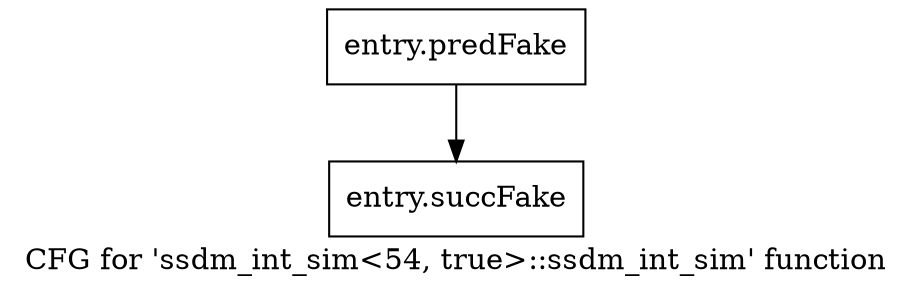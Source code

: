 digraph "CFG for 'ssdm_int_sim\<54, true\>::ssdm_int_sim' function" {
	label="CFG for 'ssdm_int_sim\<54, true\>::ssdm_int_sim' function";

	Node0x3c6cf60 [shape=record,filename="",linenumber="",label="{entry.predFake}"];
	Node0x3c6cf60 -> Node0x3ecd560[ callList="" memoryops="" filename="/tools/Xilinx/Vitis_HLS/2022.1/include/ap_common.h" execusionnum="3200"];
	Node0x3ecd560 [shape=record,filename="/tools/Xilinx/Vitis_HLS/2022.1/include/ap_common.h",linenumber="705",label="{entry.succFake}"];
}
